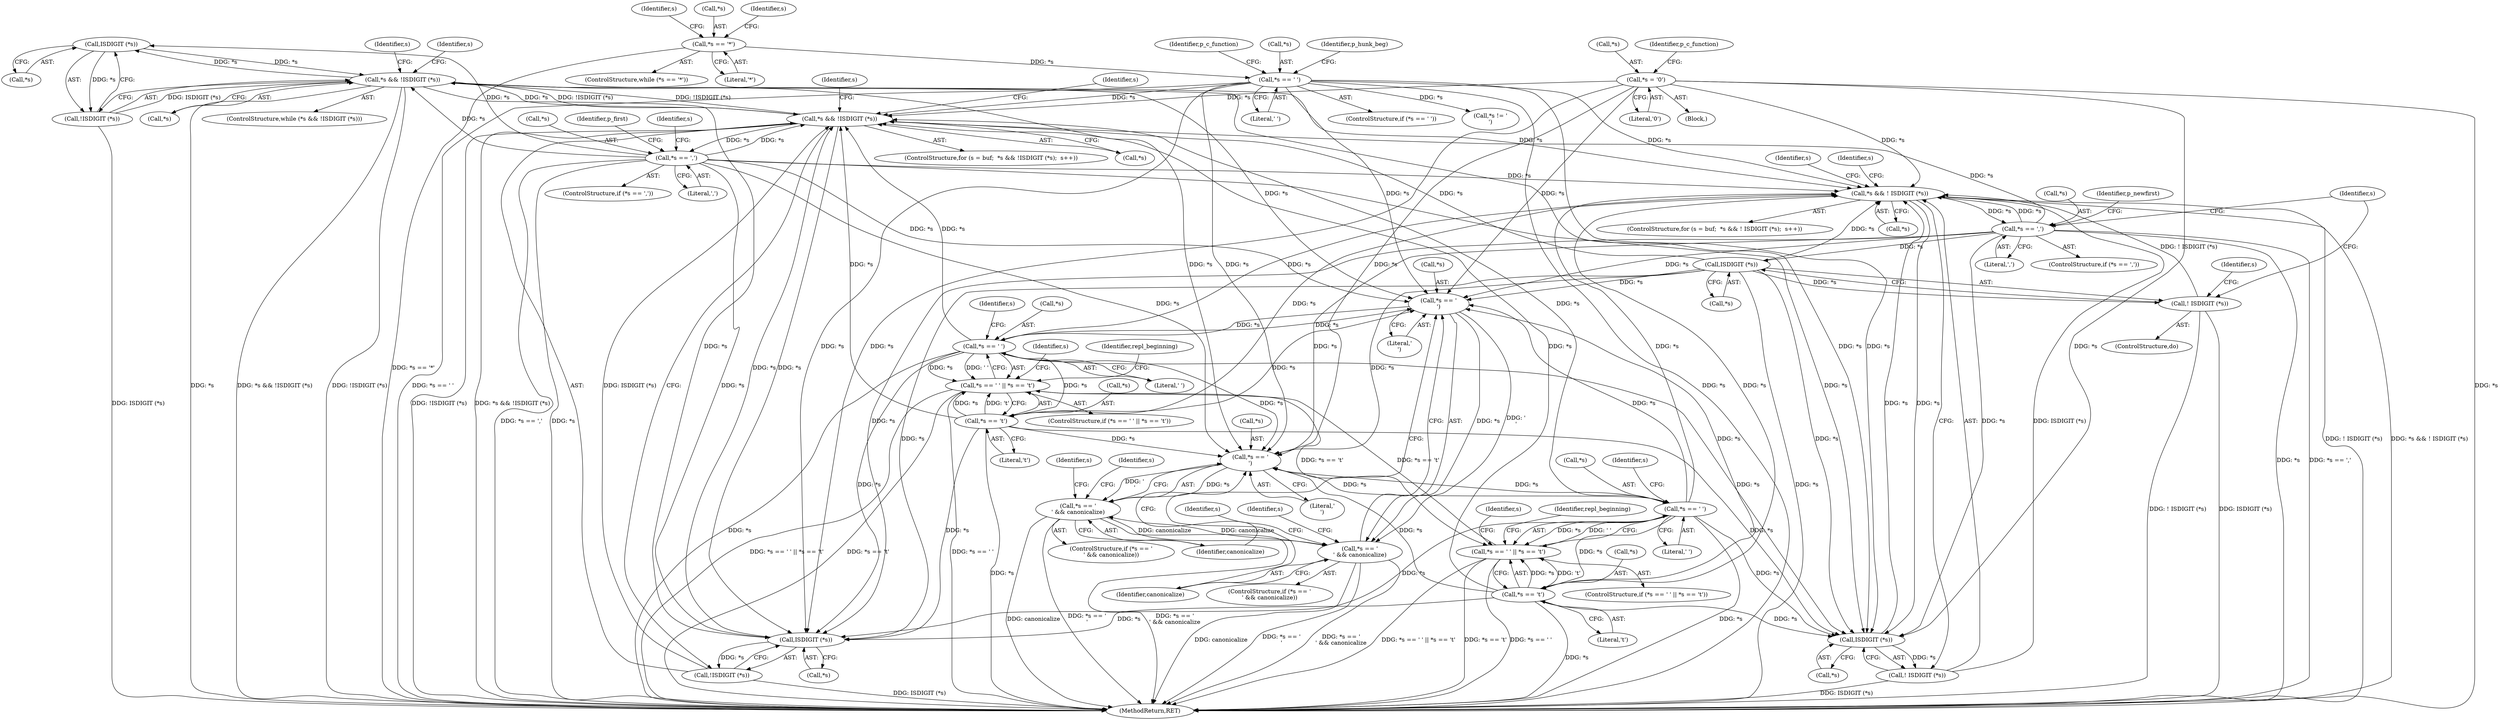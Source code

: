 digraph "0_savannah_0c08d7a902c6fdd49b704623a12d8d672ef18944@pointer" {
"1000553" [label="(Call,ISDIGIT (*s))"];
"1000549" [label="(Call,*s && !ISDIGIT (*s))"];
"1000553" [label="(Call,ISDIGIT (*s))"];
"1000543" [label="(Call,*s == ',')"];
"1000519" [label="(Call,*s && !ISDIGIT (*s))"];
"1000782" [label="(Call,*s == ',')"];
"1000766" [label="(Call,*s && ! ISDIGIT (*s))"];
"1001121" [label="(Call,*s == ' ')"];
"1001107" [label="(Call,*s == '\n')"];
"1001125" [label="(Call,*s == '\t')"];
"1000344" [label="(Call,*s = '\0')"];
"1000796" [label="(Call,ISDIGIT (*s))"];
"1000329" [label="(Call,*s == ' ')"];
"1000322" [label="(Call,*s == '*')"];
"1000909" [label="(Call,*s == ' ')"];
"1000895" [label="(Call,*s == '\n')"];
"1000913" [label="(Call,*s == '\t')"];
"1000770" [label="(Call,ISDIGIT (*s))"];
"1000795" [label="(Call,! ISDIGIT (*s))"];
"1000769" [label="(Call,! ISDIGIT (*s))"];
"1000523" [label="(Call,ISDIGIT (*s))"];
"1000522" [label="(Call,!ISDIGIT (*s))"];
"1000552" [label="(Call,!ISDIGIT (*s))"];
"1000894" [label="(Call,*s == '\n' && canonicalize)"];
"1001106" [label="(Call,*s == '\n' && canonicalize)"];
"1000908" [label="(Call,*s == ' ' || *s == '\t')"];
"1001120" [label="(Call,*s == ' ' || *s == '\t')"];
"1001105" [label="(ControlStructure,if (*s == '\n' && canonicalize))"];
"1000328" [label="(ControlStructure,if (*s == ' '))"];
"1000771" [label="(Call,*s)"];
"1002772" [label="(MethodReturn,RET)"];
"1000331" [label="(Identifier,s)"];
"1000896" [label="(Call,*s)"];
"1000895" [label="(Call,*s == '\n')"];
"1000329" [label="(Call,*s == ' ')"];
"1000909" [label="(Call,*s == ' ')"];
"1001106" [label="(Call,*s == '\n' && canonicalize)"];
"1001110" [label="(Literal,'\n')"];
"1000769" [label="(Call,! ISDIGIT (*s))"];
"1000785" [label="(Literal,',')"];
"1000793" [label="(Identifier,s)"];
"1000550" [label="(Call,*s)"];
"1000919" [label="(Identifier,s)"];
"1001108" [label="(Call,*s)"];
"1000559" [label="(Identifier,s)"];
"1000552" [label="(Call,!ISDIGIT (*s))"];
"1000916" [label="(Literal,'\t')"];
"1000800" [label="(Identifier,s)"];
"1001127" [label="(Identifier,s)"];
"1001126" [label="(Call,*s)"];
"1000546" [label="(Literal,',')"];
"1000774" [label="(Identifier,s)"];
"1000782" [label="(Call,*s == ',')"];
"1000925" [label="(Identifier,repl_beginning)"];
"1000797" [label="(Call,*s)"];
"1000338" [label="(Call,*s != '\n')"];
"1000530" [label="(Identifier,s)"];
"1000543" [label="(Call,*s == ',')"];
"1000524" [label="(Call,*s)"];
"1001131" [label="(Identifier,s)"];
"1000515" [label="(ControlStructure,for (s = buf;  *s && !ISDIGIT (*s);  s++))"];
"1000520" [label="(Call,*s)"];
"1001125" [label="(Call,*s == '\t')"];
"1000544" [label="(Call,*s)"];
"1000907" [label="(ControlStructure,if (*s == ' ' || *s == '\t'))"];
"1000548" [label="(ControlStructure,while (*s && !ISDIGIT (*s)))"];
"1000766" [label="(Call,*s && ! ISDIGIT (*s))"];
"1000553" [label="(Call,ISDIGIT (*s))"];
"1000519" [label="(Call,*s && !ISDIGIT (*s))"];
"1000902" [label="(Identifier,s)"];
"1001107" [label="(Call,*s == '\n')"];
"1001120" [label="(Call,*s == ' ' || *s == '\t')"];
"1000781" [label="(ControlStructure,if (*s == ','))"];
"1000796" [label="(Call,ISDIGIT (*s))"];
"1000787" [label="(ControlStructure,do)"];
"1000321" [label="(ControlStructure,while (*s == '*'))"];
"1000323" [label="(Call,*s)"];
"1001123" [label="(Identifier,s)"];
"1000345" [label="(Call,*s)"];
"1000344" [label="(Call,*s = '\0')"];
"1000894" [label="(Call,*s == '\n' && canonicalize)"];
"1000912" [label="(Literal,' ')"];
"1000914" [label="(Call,*s)"];
"1000349" [label="(Identifier,p_c_function)"];
"1000898" [label="(Literal,'\n')"];
"1000322" [label="(Call,*s == '*')"];
"1000522" [label="(Call,!ISDIGIT (*s))"];
"1000335" [label="(Identifier,p_c_function)"];
"1000347" [label="(Literal,'\0')"];
"1001119" [label="(ControlStructure,if (*s == ' ' || *s == '\t'))"];
"1000327" [label="(Identifier,s)"];
"1000325" [label="(Literal,'*')"];
"1001137" [label="(Identifier,repl_beginning)"];
"1000557" [label="(Identifier,s)"];
"1000795" [label="(Call,! ISDIGIT (*s))"];
"1000333" [label="(Block,)"];
"1000910" [label="(Call,*s)"];
"1000767" [label="(Call,*s)"];
"1001124" [label="(Literal,' ')"];
"1000527" [label="(Identifier,s)"];
"1001114" [label="(Identifier,s)"];
"1000574" [label="(Identifier,p_first)"];
"1000915" [label="(Identifier,s)"];
"1000332" [label="(Literal,' ')"];
"1000549" [label="(Call,*s && !ISDIGIT (*s))"];
"1000783" [label="(Call,*s)"];
"1001128" [label="(Literal,'\t')"];
"1000893" [label="(ControlStructure,if (*s == '\n' && canonicalize))"];
"1000523" [label="(Call,ISDIGIT (*s))"];
"1000542" [label="(ControlStructure,if (*s == ','))"];
"1000330" [label="(Call,*s)"];
"1001111" [label="(Identifier,canonicalize)"];
"1000908" [label="(Call,*s == ' ' || *s == '\t')"];
"1000551" [label="(Identifier,s)"];
"1001121" [label="(Call,*s == ' ')"];
"1000762" [label="(ControlStructure,for (s = buf;  *s && ! ISDIGIT (*s);  s++))"];
"1000911" [label="(Identifier,s)"];
"1000770" [label="(Call,ISDIGIT (*s))"];
"1000815" [label="(Identifier,p_newfirst)"];
"1000776" [label="(Identifier,s)"];
"1001122" [label="(Call,*s)"];
"1000899" [label="(Identifier,canonicalize)"];
"1000913" [label="(Call,*s == '\t')"];
"1000359" [label="(Identifier,p_hunk_beg)"];
"1000554" [label="(Call,*s)"];
"1000553" -> "1000552"  [label="AST: "];
"1000553" -> "1000554"  [label="CFG: "];
"1000554" -> "1000553"  [label="AST: "];
"1000552" -> "1000553"  [label="CFG: "];
"1000553" -> "1000549"  [label="DDG: *s"];
"1000553" -> "1000552"  [label="DDG: *s"];
"1000549" -> "1000553"  [label="DDG: *s"];
"1000543" -> "1000553"  [label="DDG: *s"];
"1000549" -> "1000548"  [label="AST: "];
"1000549" -> "1000550"  [label="CFG: "];
"1000549" -> "1000552"  [label="CFG: "];
"1000550" -> "1000549"  [label="AST: "];
"1000552" -> "1000549"  [label="AST: "];
"1000557" -> "1000549"  [label="CFG: "];
"1000559" -> "1000549"  [label="CFG: "];
"1000549" -> "1002772"  [label="DDG: *s"];
"1000549" -> "1002772"  [label="DDG: *s && !ISDIGIT (*s)"];
"1000549" -> "1002772"  [label="DDG: !ISDIGIT (*s)"];
"1000549" -> "1000519"  [label="DDG: *s"];
"1000549" -> "1000519"  [label="DDG: !ISDIGIT (*s)"];
"1000549" -> "1000523"  [label="DDG: *s"];
"1000543" -> "1000549"  [label="DDG: *s"];
"1000552" -> "1000549"  [label="DDG: ISDIGIT (*s)"];
"1000519" -> "1000549"  [label="DDG: !ISDIGIT (*s)"];
"1000549" -> "1000766"  [label="DDG: *s"];
"1000549" -> "1000770"  [label="DDG: *s"];
"1000549" -> "1000895"  [label="DDG: *s"];
"1000549" -> "1001107"  [label="DDG: *s"];
"1000543" -> "1000542"  [label="AST: "];
"1000543" -> "1000546"  [label="CFG: "];
"1000544" -> "1000543"  [label="AST: "];
"1000546" -> "1000543"  [label="AST: "];
"1000551" -> "1000543"  [label="CFG: "];
"1000574" -> "1000543"  [label="CFG: "];
"1000543" -> "1002772"  [label="DDG: *s == ','"];
"1000543" -> "1002772"  [label="DDG: *s"];
"1000543" -> "1000519"  [label="DDG: *s"];
"1000543" -> "1000523"  [label="DDG: *s"];
"1000519" -> "1000543"  [label="DDG: *s"];
"1000543" -> "1000766"  [label="DDG: *s"];
"1000543" -> "1000770"  [label="DDG: *s"];
"1000543" -> "1000895"  [label="DDG: *s"];
"1000543" -> "1001107"  [label="DDG: *s"];
"1000519" -> "1000515"  [label="AST: "];
"1000519" -> "1000520"  [label="CFG: "];
"1000519" -> "1000522"  [label="CFG: "];
"1000520" -> "1000519"  [label="AST: "];
"1000522" -> "1000519"  [label="AST: "];
"1000527" -> "1000519"  [label="CFG: "];
"1000530" -> "1000519"  [label="CFG: "];
"1000519" -> "1002772"  [label="DDG: !ISDIGIT (*s)"];
"1000519" -> "1002772"  [label="DDG: *s && !ISDIGIT (*s)"];
"1000782" -> "1000519"  [label="DDG: *s"];
"1001121" -> "1000519"  [label="DDG: *s"];
"1001125" -> "1000519"  [label="DDG: *s"];
"1000344" -> "1000519"  [label="DDG: *s"];
"1000796" -> "1000519"  [label="DDG: *s"];
"1000523" -> "1000519"  [label="DDG: *s"];
"1000329" -> "1000519"  [label="DDG: *s"];
"1000909" -> "1000519"  [label="DDG: *s"];
"1000913" -> "1000519"  [label="DDG: *s"];
"1000522" -> "1000519"  [label="DDG: ISDIGIT (*s)"];
"1000519" -> "1000523"  [label="DDG: *s"];
"1000782" -> "1000781"  [label="AST: "];
"1000782" -> "1000785"  [label="CFG: "];
"1000783" -> "1000782"  [label="AST: "];
"1000785" -> "1000782"  [label="AST: "];
"1000793" -> "1000782"  [label="CFG: "];
"1000815" -> "1000782"  [label="CFG: "];
"1000782" -> "1002772"  [label="DDG: *s"];
"1000782" -> "1002772"  [label="DDG: *s == ','"];
"1000782" -> "1000523"  [label="DDG: *s"];
"1000782" -> "1000766"  [label="DDG: *s"];
"1000782" -> "1000770"  [label="DDG: *s"];
"1000766" -> "1000782"  [label="DDG: *s"];
"1000782" -> "1000796"  [label="DDG: *s"];
"1000782" -> "1000895"  [label="DDG: *s"];
"1000782" -> "1001107"  [label="DDG: *s"];
"1000766" -> "1000762"  [label="AST: "];
"1000766" -> "1000767"  [label="CFG: "];
"1000766" -> "1000769"  [label="CFG: "];
"1000767" -> "1000766"  [label="AST: "];
"1000769" -> "1000766"  [label="AST: "];
"1000774" -> "1000766"  [label="CFG: "];
"1000776" -> "1000766"  [label="CFG: "];
"1000766" -> "1002772"  [label="DDG: ! ISDIGIT (*s)"];
"1000766" -> "1002772"  [label="DDG: *s && ! ISDIGIT (*s)"];
"1001121" -> "1000766"  [label="DDG: *s"];
"1001125" -> "1000766"  [label="DDG: *s"];
"1000344" -> "1000766"  [label="DDG: *s"];
"1000770" -> "1000766"  [label="DDG: *s"];
"1000796" -> "1000766"  [label="DDG: *s"];
"1000329" -> "1000766"  [label="DDG: *s"];
"1000909" -> "1000766"  [label="DDG: *s"];
"1000913" -> "1000766"  [label="DDG: *s"];
"1000795" -> "1000766"  [label="DDG: ! ISDIGIT (*s)"];
"1000769" -> "1000766"  [label="DDG: ISDIGIT (*s)"];
"1000766" -> "1000770"  [label="DDG: *s"];
"1001121" -> "1001120"  [label="AST: "];
"1001121" -> "1001124"  [label="CFG: "];
"1001122" -> "1001121"  [label="AST: "];
"1001124" -> "1001121"  [label="AST: "];
"1001127" -> "1001121"  [label="CFG: "];
"1001120" -> "1001121"  [label="CFG: "];
"1001121" -> "1002772"  [label="DDG: *s"];
"1001121" -> "1000523"  [label="DDG: *s"];
"1001121" -> "1000770"  [label="DDG: *s"];
"1001121" -> "1000895"  [label="DDG: *s"];
"1001121" -> "1001107"  [label="DDG: *s"];
"1001121" -> "1001120"  [label="DDG: *s"];
"1001121" -> "1001120"  [label="DDG: ' '"];
"1001107" -> "1001121"  [label="DDG: *s"];
"1001121" -> "1001125"  [label="DDG: *s"];
"1001107" -> "1001106"  [label="AST: "];
"1001107" -> "1001110"  [label="CFG: "];
"1001108" -> "1001107"  [label="AST: "];
"1001110" -> "1001107"  [label="AST: "];
"1001111" -> "1001107"  [label="CFG: "];
"1001106" -> "1001107"  [label="CFG: "];
"1001107" -> "1001106"  [label="DDG: *s"];
"1001107" -> "1001106"  [label="DDG: '\n'"];
"1001125" -> "1001107"  [label="DDG: *s"];
"1000344" -> "1001107"  [label="DDG: *s"];
"1000796" -> "1001107"  [label="DDG: *s"];
"1000329" -> "1001107"  [label="DDG: *s"];
"1000909" -> "1001107"  [label="DDG: *s"];
"1000913" -> "1001107"  [label="DDG: *s"];
"1001125" -> "1001120"  [label="AST: "];
"1001125" -> "1001128"  [label="CFG: "];
"1001126" -> "1001125"  [label="AST: "];
"1001128" -> "1001125"  [label="AST: "];
"1001120" -> "1001125"  [label="CFG: "];
"1001125" -> "1002772"  [label="DDG: *s"];
"1001125" -> "1000523"  [label="DDG: *s"];
"1001125" -> "1000770"  [label="DDG: *s"];
"1001125" -> "1000895"  [label="DDG: *s"];
"1001125" -> "1001120"  [label="DDG: *s"];
"1001125" -> "1001120"  [label="DDG: '\t'"];
"1000344" -> "1000333"  [label="AST: "];
"1000344" -> "1000347"  [label="CFG: "];
"1000345" -> "1000344"  [label="AST: "];
"1000347" -> "1000344"  [label="AST: "];
"1000349" -> "1000344"  [label="CFG: "];
"1000344" -> "1002772"  [label="DDG: *s"];
"1000344" -> "1000523"  [label="DDG: *s"];
"1000344" -> "1000770"  [label="DDG: *s"];
"1000344" -> "1000895"  [label="DDG: *s"];
"1000796" -> "1000795"  [label="AST: "];
"1000796" -> "1000797"  [label="CFG: "];
"1000797" -> "1000796"  [label="AST: "];
"1000795" -> "1000796"  [label="CFG: "];
"1000796" -> "1002772"  [label="DDG: *s"];
"1000796" -> "1000523"  [label="DDG: *s"];
"1000796" -> "1000770"  [label="DDG: *s"];
"1000796" -> "1000795"  [label="DDG: *s"];
"1000796" -> "1000895"  [label="DDG: *s"];
"1000329" -> "1000328"  [label="AST: "];
"1000329" -> "1000332"  [label="CFG: "];
"1000330" -> "1000329"  [label="AST: "];
"1000332" -> "1000329"  [label="AST: "];
"1000335" -> "1000329"  [label="CFG: "];
"1000359" -> "1000329"  [label="CFG: "];
"1000329" -> "1002772"  [label="DDG: *s == ' '"];
"1000329" -> "1002772"  [label="DDG: *s"];
"1000322" -> "1000329"  [label="DDG: *s"];
"1000329" -> "1000338"  [label="DDG: *s"];
"1000329" -> "1000523"  [label="DDG: *s"];
"1000329" -> "1000770"  [label="DDG: *s"];
"1000329" -> "1000895"  [label="DDG: *s"];
"1000322" -> "1000321"  [label="AST: "];
"1000322" -> "1000325"  [label="CFG: "];
"1000323" -> "1000322"  [label="AST: "];
"1000325" -> "1000322"  [label="AST: "];
"1000327" -> "1000322"  [label="CFG: "];
"1000331" -> "1000322"  [label="CFG: "];
"1000322" -> "1002772"  [label="DDG: *s == '*'"];
"1000909" -> "1000908"  [label="AST: "];
"1000909" -> "1000912"  [label="CFG: "];
"1000910" -> "1000909"  [label="AST: "];
"1000912" -> "1000909"  [label="AST: "];
"1000915" -> "1000909"  [label="CFG: "];
"1000908" -> "1000909"  [label="CFG: "];
"1000909" -> "1002772"  [label="DDG: *s"];
"1000909" -> "1000523"  [label="DDG: *s"];
"1000909" -> "1000770"  [label="DDG: *s"];
"1000909" -> "1000895"  [label="DDG: *s"];
"1000909" -> "1000908"  [label="DDG: *s"];
"1000909" -> "1000908"  [label="DDG: ' '"];
"1000895" -> "1000909"  [label="DDG: *s"];
"1000909" -> "1000913"  [label="DDG: *s"];
"1000895" -> "1000894"  [label="AST: "];
"1000895" -> "1000898"  [label="CFG: "];
"1000896" -> "1000895"  [label="AST: "];
"1000898" -> "1000895"  [label="AST: "];
"1000899" -> "1000895"  [label="CFG: "];
"1000894" -> "1000895"  [label="CFG: "];
"1000895" -> "1000894"  [label="DDG: *s"];
"1000895" -> "1000894"  [label="DDG: '\n'"];
"1000913" -> "1000895"  [label="DDG: *s"];
"1000913" -> "1000908"  [label="AST: "];
"1000913" -> "1000916"  [label="CFG: "];
"1000914" -> "1000913"  [label="AST: "];
"1000916" -> "1000913"  [label="AST: "];
"1000908" -> "1000913"  [label="CFG: "];
"1000913" -> "1002772"  [label="DDG: *s"];
"1000913" -> "1000523"  [label="DDG: *s"];
"1000913" -> "1000770"  [label="DDG: *s"];
"1000913" -> "1000908"  [label="DDG: *s"];
"1000913" -> "1000908"  [label="DDG: '\t'"];
"1000770" -> "1000769"  [label="AST: "];
"1000770" -> "1000771"  [label="CFG: "];
"1000771" -> "1000770"  [label="AST: "];
"1000769" -> "1000770"  [label="CFG: "];
"1000770" -> "1000769"  [label="DDG: *s"];
"1000795" -> "1000787"  [label="AST: "];
"1000793" -> "1000795"  [label="CFG: "];
"1000800" -> "1000795"  [label="CFG: "];
"1000795" -> "1002772"  [label="DDG: ISDIGIT (*s)"];
"1000795" -> "1002772"  [label="DDG: ! ISDIGIT (*s)"];
"1000769" -> "1002772"  [label="DDG: ISDIGIT (*s)"];
"1000523" -> "1000522"  [label="AST: "];
"1000523" -> "1000524"  [label="CFG: "];
"1000524" -> "1000523"  [label="AST: "];
"1000522" -> "1000523"  [label="CFG: "];
"1000523" -> "1000522"  [label="DDG: *s"];
"1000522" -> "1002772"  [label="DDG: ISDIGIT (*s)"];
"1000552" -> "1002772"  [label="DDG: ISDIGIT (*s)"];
"1000894" -> "1000893"  [label="AST: "];
"1000894" -> "1000899"  [label="CFG: "];
"1000899" -> "1000894"  [label="AST: "];
"1000902" -> "1000894"  [label="CFG: "];
"1000911" -> "1000894"  [label="CFG: "];
"1000894" -> "1002772"  [label="DDG: canonicalize"];
"1000894" -> "1002772"  [label="DDG: *s == '\n'"];
"1000894" -> "1002772"  [label="DDG: *s == '\n' && canonicalize"];
"1001106" -> "1000894"  [label="DDG: canonicalize"];
"1000894" -> "1001106"  [label="DDG: canonicalize"];
"1001106" -> "1001105"  [label="AST: "];
"1001106" -> "1001111"  [label="CFG: "];
"1001111" -> "1001106"  [label="AST: "];
"1001114" -> "1001106"  [label="CFG: "];
"1001123" -> "1001106"  [label="CFG: "];
"1001106" -> "1002772"  [label="DDG: canonicalize"];
"1001106" -> "1002772"  [label="DDG: *s == '\n'"];
"1001106" -> "1002772"  [label="DDG: *s == '\n' && canonicalize"];
"1000908" -> "1000907"  [label="AST: "];
"1000919" -> "1000908"  [label="CFG: "];
"1000925" -> "1000908"  [label="CFG: "];
"1000908" -> "1002772"  [label="DDG: *s == ' ' || *s == '\t'"];
"1000908" -> "1002772"  [label="DDG: *s == '\t'"];
"1000908" -> "1002772"  [label="DDG: *s == ' '"];
"1001120" -> "1000908"  [label="DDG: *s == '\t'"];
"1000908" -> "1001120"  [label="DDG: *s == '\t'"];
"1001120" -> "1001119"  [label="AST: "];
"1001131" -> "1001120"  [label="CFG: "];
"1001137" -> "1001120"  [label="CFG: "];
"1001120" -> "1002772"  [label="DDG: *s == ' '"];
"1001120" -> "1002772"  [label="DDG: *s == ' ' || *s == '\t'"];
"1001120" -> "1002772"  [label="DDG: *s == '\t'"];
}
